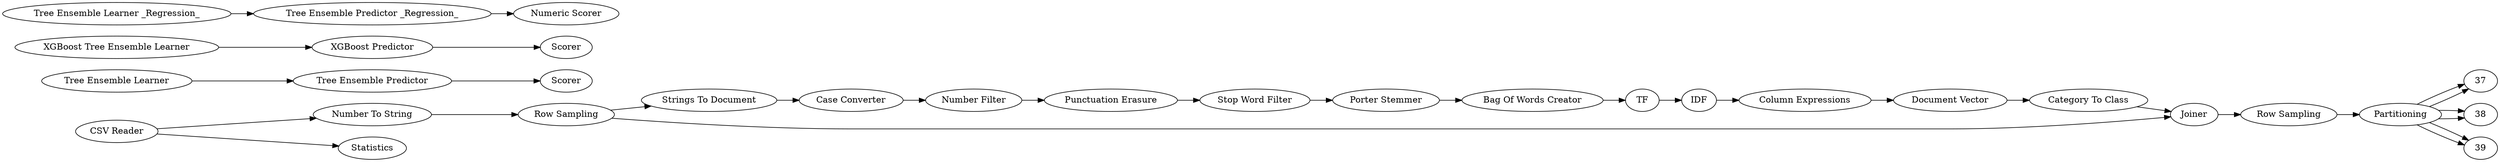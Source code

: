 digraph {
	2 [label="CSV Reader"]
	4 [label="Number To String"]
	5 [label="Row Sampling"]
	6 [label="Strings To Document"]
	8 [label="Case Converter"]
	9 [label="Number Filter"]
	10 [label="Punctuation Erasure"]
	11 [label="Stop Word Filter"]
	12 [label="Porter Stemmer"]
	14 [label="Bag Of Words Creator"]
	15 [label=TF]
	16 [label=IDF]
	17 [label="Column Expressions"]
	18 [label="Document Vector"]
	19 [label="Category To Class"]
	21 [label=Joiner]
	23 [label=Partitioning]
	30 [label=Statistics]
	31 [label="Row Sampling"]
	24 [label="Tree Ensemble Learner"]
	25 [label="Tree Ensemble Predictor"]
	26 [label=Scorer]
	27 [label="XGBoost Tree Ensemble Learner"]
	28 [label="XGBoost Predictor"]
	29 [label=Scorer]
	33 [label="Numeric Scorer"]
	35 [label="Tree Ensemble Learner _Regression_"]
	36 [label="Tree Ensemble Predictor _Regression_"]
	24 -> 25
	25 -> 26
	27 -> 28
	28 -> 29
	35 -> 36
	36 -> 33
	2 -> 4
	2 -> 30
	4 -> 5
	5 -> 6
	5 -> 21
	6 -> 8
	8 -> 9
	9 -> 10
	10 -> 11
	11 -> 12
	12 -> 14
	14 -> 15
	15 -> 16
	16 -> 17
	17 -> 18
	18 -> 19
	19 -> 21
	21 -> 31
	23 -> 37
	23 -> 37
	23 -> 38
	23 -> 38
	23 -> 39
	23 -> 39
	31 -> 23
	rankdir=LR
}
